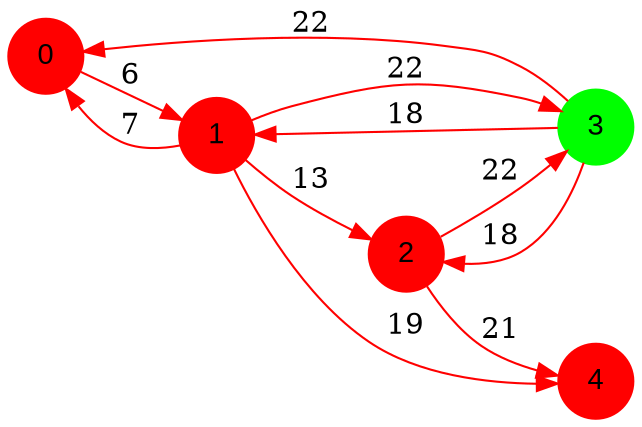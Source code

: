 digraph graphe {
rankdir = LR;
edge [color=red];
0 [fontname="Arial", shape = circle, color=red, style=filled];
1 [fontname="Arial", shape = circle, color=red, style=filled];
2 [fontname="Arial", shape = circle, color=red, style=filled];
3 [fontname="Arial", shape = circle, color=green, style=filled];
4 [fontname="Arial", shape = circle, color=red, style=filled];
	0 -> 1 [label = "6"];
	1 -> 0 [label = "7"];
	1 -> 2 [label = "13"];
	1 -> 3 [label = "22"];
	1 -> 4 [label = "19"];
	2 -> 3 [label = "22"];
	2 -> 4 [label = "21"];
	3 -> 0 [label = "22"];
	3 -> 1 [label = "18"];
	3 -> 2 [label = "18"];
}